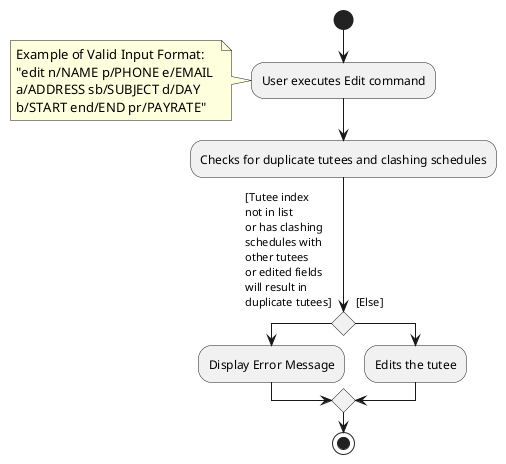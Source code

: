 @startuml
skinparam conditionStyle diamond

start
:User executes Edit command;
note :Example of Valid Input Format: \n"edit n/NAME p/PHONE e/EMAIL \na/ADDRESS sb/SUBJECT d/DAY \nb/START end/END pr/PAYRATE"
:Checks for duplicate tutees and clashing schedules;
if () then ([Tutee index\nnot in list\nor has clashing \nschedules with \nother tutees\nor edited fields\nwill result in\nduplicate tutees]\n)
  :Display Error Message;

else ([Else]\n)
  :Edits the tutee;
endif

stop

@enduml
